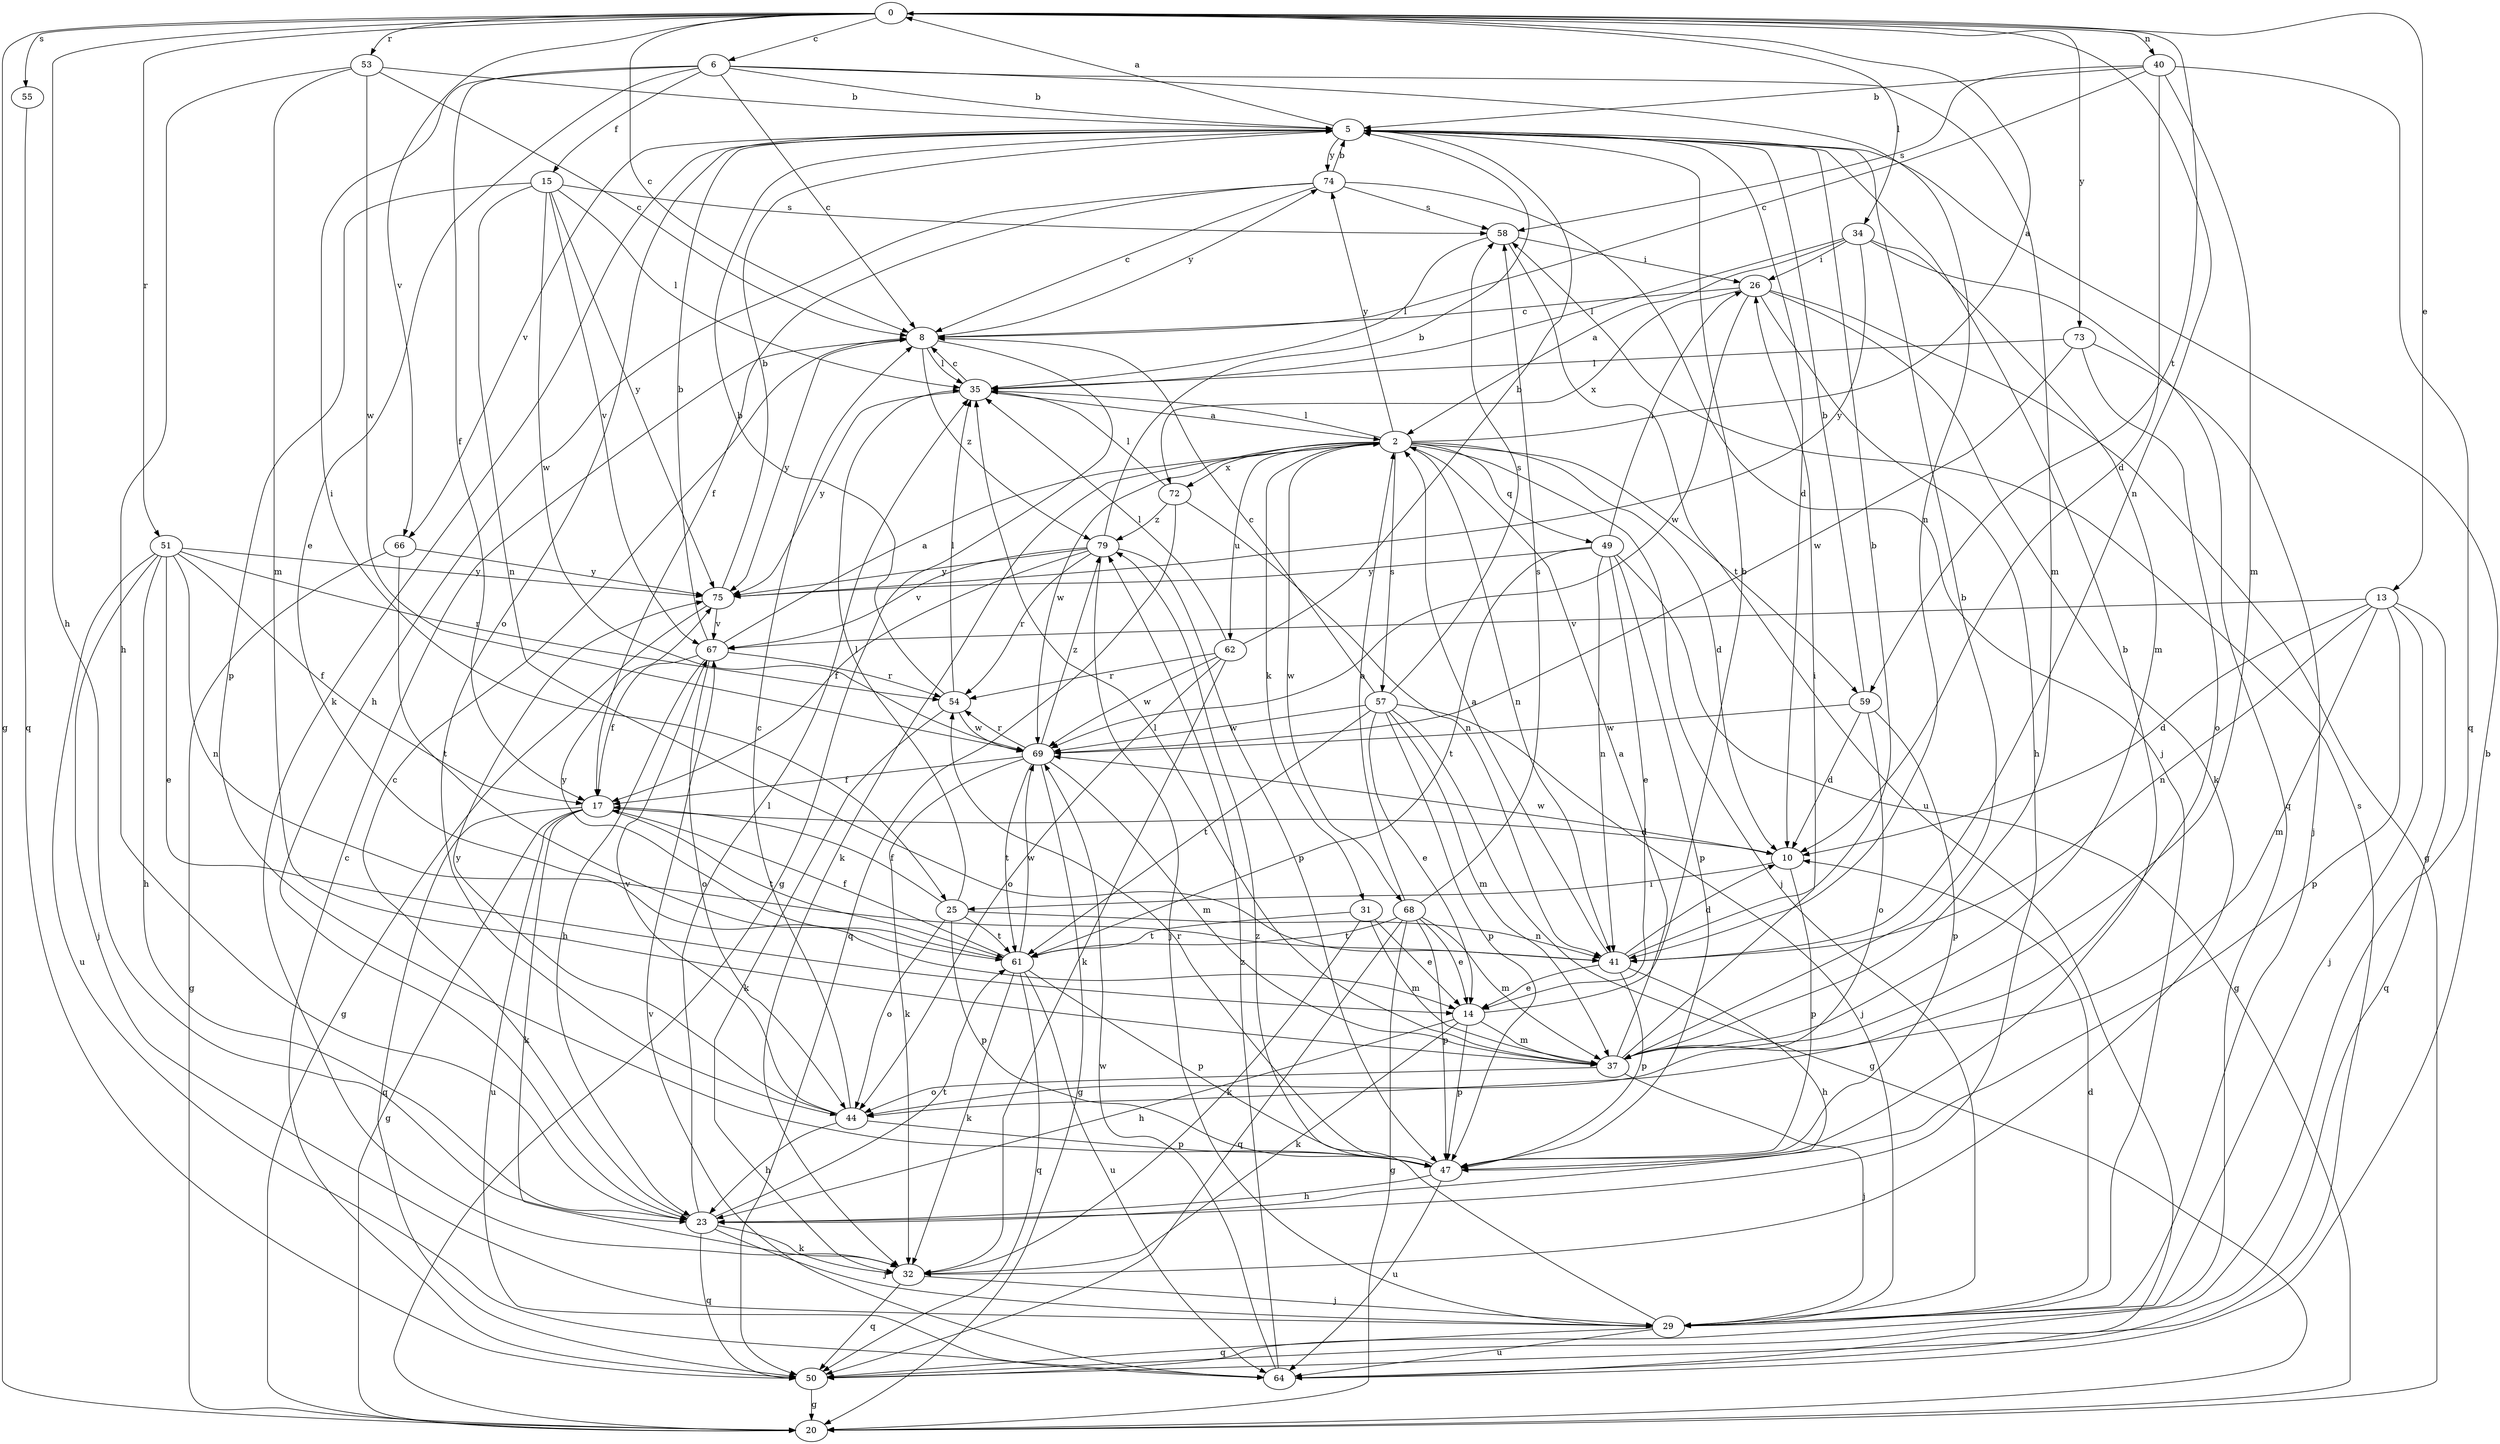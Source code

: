strict digraph  {
0;
2;
5;
6;
8;
10;
13;
14;
15;
17;
20;
23;
25;
26;
29;
31;
32;
34;
35;
37;
40;
41;
44;
47;
49;
50;
51;
53;
54;
55;
57;
58;
59;
61;
62;
64;
66;
67;
68;
69;
72;
73;
74;
75;
79;
0 -> 6  [label=c];
0 -> 8  [label=c];
0 -> 13  [label=e];
0 -> 20  [label=g];
0 -> 23  [label=h];
0 -> 34  [label=l];
0 -> 40  [label=n];
0 -> 41  [label=n];
0 -> 51  [label=r];
0 -> 53  [label=r];
0 -> 55  [label=s];
0 -> 59  [label=t];
0 -> 66  [label=v];
0 -> 73  [label=y];
2 -> 0  [label=a];
2 -> 10  [label=d];
2 -> 29  [label=j];
2 -> 31  [label=k];
2 -> 32  [label=k];
2 -> 35  [label=l];
2 -> 41  [label=n];
2 -> 49  [label=q];
2 -> 57  [label=s];
2 -> 59  [label=t];
2 -> 62  [label=u];
2 -> 68  [label=w];
2 -> 69  [label=w];
2 -> 72  [label=x];
2 -> 74  [label=y];
5 -> 0  [label=a];
5 -> 10  [label=d];
5 -> 32  [label=k];
5 -> 44  [label=o];
5 -> 66  [label=v];
5 -> 74  [label=y];
6 -> 5  [label=b];
6 -> 8  [label=c];
6 -> 14  [label=e];
6 -> 15  [label=f];
6 -> 17  [label=f];
6 -> 25  [label=i];
6 -> 37  [label=m];
6 -> 41  [label=n];
8 -> 20  [label=g];
8 -> 35  [label=l];
8 -> 74  [label=y];
8 -> 75  [label=y];
8 -> 79  [label=z];
10 -> 25  [label=i];
10 -> 47  [label=p];
10 -> 69  [label=w];
13 -> 10  [label=d];
13 -> 29  [label=j];
13 -> 37  [label=m];
13 -> 41  [label=n];
13 -> 47  [label=p];
13 -> 50  [label=q];
13 -> 67  [label=v];
14 -> 5  [label=b];
14 -> 23  [label=h];
14 -> 32  [label=k];
14 -> 37  [label=m];
14 -> 47  [label=p];
15 -> 35  [label=l];
15 -> 41  [label=n];
15 -> 47  [label=p];
15 -> 58  [label=s];
15 -> 67  [label=v];
15 -> 69  [label=w];
15 -> 75  [label=y];
17 -> 10  [label=d];
17 -> 20  [label=g];
17 -> 32  [label=k];
17 -> 50  [label=q];
17 -> 61  [label=t];
17 -> 64  [label=u];
23 -> 8  [label=c];
23 -> 29  [label=j];
23 -> 32  [label=k];
23 -> 35  [label=l];
23 -> 50  [label=q];
23 -> 61  [label=t];
25 -> 17  [label=f];
25 -> 35  [label=l];
25 -> 41  [label=n];
25 -> 44  [label=o];
25 -> 47  [label=p];
25 -> 61  [label=t];
26 -> 8  [label=c];
26 -> 20  [label=g];
26 -> 23  [label=h];
26 -> 32  [label=k];
26 -> 69  [label=w];
26 -> 72  [label=x];
29 -> 10  [label=d];
29 -> 50  [label=q];
29 -> 64  [label=u];
29 -> 79  [label=z];
31 -> 14  [label=e];
31 -> 32  [label=k];
31 -> 37  [label=m];
31 -> 61  [label=t];
32 -> 29  [label=j];
32 -> 50  [label=q];
34 -> 2  [label=a];
34 -> 26  [label=i];
34 -> 35  [label=l];
34 -> 37  [label=m];
34 -> 50  [label=q];
34 -> 75  [label=y];
35 -> 2  [label=a];
35 -> 8  [label=c];
35 -> 75  [label=y];
37 -> 2  [label=a];
37 -> 5  [label=b];
37 -> 26  [label=i];
37 -> 29  [label=j];
37 -> 35  [label=l];
37 -> 44  [label=o];
40 -> 5  [label=b];
40 -> 8  [label=c];
40 -> 10  [label=d];
40 -> 37  [label=m];
40 -> 50  [label=q];
40 -> 58  [label=s];
41 -> 2  [label=a];
41 -> 5  [label=b];
41 -> 10  [label=d];
41 -> 14  [label=e];
41 -> 23  [label=h];
41 -> 47  [label=p];
44 -> 8  [label=c];
44 -> 23  [label=h];
44 -> 47  [label=p];
44 -> 67  [label=v];
44 -> 75  [label=y];
47 -> 5  [label=b];
47 -> 23  [label=h];
47 -> 54  [label=r];
47 -> 64  [label=u];
49 -> 14  [label=e];
49 -> 20  [label=g];
49 -> 26  [label=i];
49 -> 41  [label=n];
49 -> 47  [label=p];
49 -> 61  [label=t];
49 -> 75  [label=y];
50 -> 8  [label=c];
50 -> 20  [label=g];
51 -> 14  [label=e];
51 -> 17  [label=f];
51 -> 23  [label=h];
51 -> 29  [label=j];
51 -> 41  [label=n];
51 -> 54  [label=r];
51 -> 64  [label=u];
51 -> 75  [label=y];
53 -> 5  [label=b];
53 -> 8  [label=c];
53 -> 23  [label=h];
53 -> 37  [label=m];
53 -> 69  [label=w];
54 -> 5  [label=b];
54 -> 32  [label=k];
54 -> 35  [label=l];
54 -> 69  [label=w];
55 -> 50  [label=q];
57 -> 8  [label=c];
57 -> 14  [label=e];
57 -> 20  [label=g];
57 -> 29  [label=j];
57 -> 37  [label=m];
57 -> 47  [label=p];
57 -> 58  [label=s];
57 -> 61  [label=t];
57 -> 69  [label=w];
58 -> 26  [label=i];
58 -> 35  [label=l];
58 -> 64  [label=u];
59 -> 5  [label=b];
59 -> 10  [label=d];
59 -> 44  [label=o];
59 -> 47  [label=p];
59 -> 69  [label=w];
61 -> 17  [label=f];
61 -> 32  [label=k];
61 -> 47  [label=p];
61 -> 50  [label=q];
61 -> 64  [label=u];
61 -> 69  [label=w];
61 -> 75  [label=y];
62 -> 5  [label=b];
62 -> 32  [label=k];
62 -> 35  [label=l];
62 -> 44  [label=o];
62 -> 54  [label=r];
62 -> 69  [label=w];
64 -> 5  [label=b];
64 -> 58  [label=s];
64 -> 67  [label=v];
64 -> 69  [label=w];
64 -> 79  [label=z];
66 -> 20  [label=g];
66 -> 61  [label=t];
66 -> 75  [label=y];
67 -> 2  [label=a];
67 -> 5  [label=b];
67 -> 17  [label=f];
67 -> 23  [label=h];
67 -> 44  [label=o];
67 -> 54  [label=r];
68 -> 2  [label=a];
68 -> 14  [label=e];
68 -> 20  [label=g];
68 -> 37  [label=m];
68 -> 47  [label=p];
68 -> 50  [label=q];
68 -> 58  [label=s];
68 -> 61  [label=t];
69 -> 17  [label=f];
69 -> 20  [label=g];
69 -> 32  [label=k];
69 -> 37  [label=m];
69 -> 54  [label=r];
69 -> 61  [label=t];
69 -> 79  [label=z];
72 -> 35  [label=l];
72 -> 41  [label=n];
72 -> 50  [label=q];
72 -> 79  [label=z];
73 -> 29  [label=j];
73 -> 35  [label=l];
73 -> 44  [label=o];
73 -> 69  [label=w];
74 -> 5  [label=b];
74 -> 8  [label=c];
74 -> 17  [label=f];
74 -> 23  [label=h];
74 -> 29  [label=j];
74 -> 58  [label=s];
75 -> 5  [label=b];
75 -> 20  [label=g];
75 -> 67  [label=v];
79 -> 5  [label=b];
79 -> 17  [label=f];
79 -> 29  [label=j];
79 -> 47  [label=p];
79 -> 54  [label=r];
79 -> 67  [label=v];
79 -> 75  [label=y];
}

